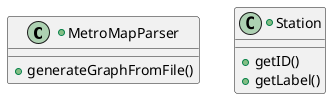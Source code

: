 @startuml
'https://plantuml.com/class-diagram

+class MetroMapParser {
    +generateGraphFromFile()
}

+class Station{
    +getID()
    +getLabel()
}

@enduml